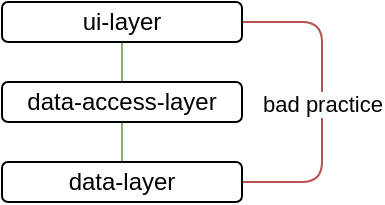 <mxfile version="28.0.6">
  <diagram name="Seite-1" id="oqKtQwdB5MjAgN5RZLH5">
    <mxGraphModel dx="371" dy="275" grid="1" gridSize="10" guides="1" tooltips="1" connect="1" arrows="1" fold="1" page="1" pageScale="1" pageWidth="827" pageHeight="1169" math="0" shadow="0">
      <root>
        <mxCell id="0" />
        <mxCell id="1" parent="0" />
        <mxCell id="0Sus8zz3HPvDFdzPLssG-6" style="edgeStyle=orthogonalEdgeStyle;rounded=0;orthogonalLoop=1;jettySize=auto;html=1;entryX=0.5;entryY=0;entryDx=0;entryDy=0;endArrow=none;endFill=0;fillColor=#d5e8d4;strokeColor=#82b366;" edge="1" parent="1" source="0Sus8zz3HPvDFdzPLssG-1" target="0Sus8zz3HPvDFdzPLssG-2">
          <mxGeometry relative="1" as="geometry" />
        </mxCell>
        <mxCell id="0Sus8zz3HPvDFdzPLssG-8" style="edgeStyle=orthogonalEdgeStyle;rounded=1;orthogonalLoop=1;jettySize=auto;html=1;entryX=1;entryY=0.5;entryDx=0;entryDy=0;exitX=1;exitY=0.5;exitDx=0;exitDy=0;curved=0;endArrow=none;endFill=0;fillColor=#f8cecc;strokeColor=#b85450;" edge="1" parent="1" source="0Sus8zz3HPvDFdzPLssG-1" target="0Sus8zz3HPvDFdzPLssG-3">
          <mxGeometry relative="1" as="geometry">
            <Array as="points">
              <mxPoint x="510" y="410" />
              <mxPoint x="510" y="490" />
            </Array>
          </mxGeometry>
        </mxCell>
        <mxCell id="0Sus8zz3HPvDFdzPLssG-9" value="bad practice" style="edgeLabel;html=1;align=center;verticalAlign=middle;resizable=0;points=[];" vertex="1" connectable="0" parent="0Sus8zz3HPvDFdzPLssG-8">
          <mxGeometry x="0.006" relative="1" as="geometry">
            <mxPoint as="offset" />
          </mxGeometry>
        </mxCell>
        <mxCell id="0Sus8zz3HPvDFdzPLssG-1" value="ui-layer" style="rounded=1;whiteSpace=wrap;html=1;" vertex="1" parent="1">
          <mxGeometry x="350" y="400" width="120" height="20" as="geometry" />
        </mxCell>
        <mxCell id="0Sus8zz3HPvDFdzPLssG-7" style="edgeStyle=orthogonalEdgeStyle;rounded=0;orthogonalLoop=1;jettySize=auto;html=1;entryX=0.5;entryY=0;entryDx=0;entryDy=0;endArrow=none;endFill=0;fillColor=#d5e8d4;strokeColor=#82b366;" edge="1" parent="1" source="0Sus8zz3HPvDFdzPLssG-2" target="0Sus8zz3HPvDFdzPLssG-3">
          <mxGeometry relative="1" as="geometry" />
        </mxCell>
        <mxCell id="0Sus8zz3HPvDFdzPLssG-2" value="data-access&lt;span style=&quot;background-color: transparent; color: light-dark(rgb(0, 0, 0), rgb(255, 255, 255));&quot;&gt;-layer&lt;/span&gt;" style="rounded=1;whiteSpace=wrap;html=1;" vertex="1" parent="1">
          <mxGeometry x="350" y="440" width="120" height="20" as="geometry" />
        </mxCell>
        <mxCell id="0Sus8zz3HPvDFdzPLssG-3" value="data-&lt;span style=&quot;background-color: transparent; color: light-dark(rgb(0, 0, 0), rgb(255, 255, 255));&quot;&gt;layer&lt;/span&gt;" style="rounded=1;whiteSpace=wrap;html=1;" vertex="1" parent="1">
          <mxGeometry x="350" y="480" width="120" height="20" as="geometry" />
        </mxCell>
      </root>
    </mxGraphModel>
  </diagram>
</mxfile>
